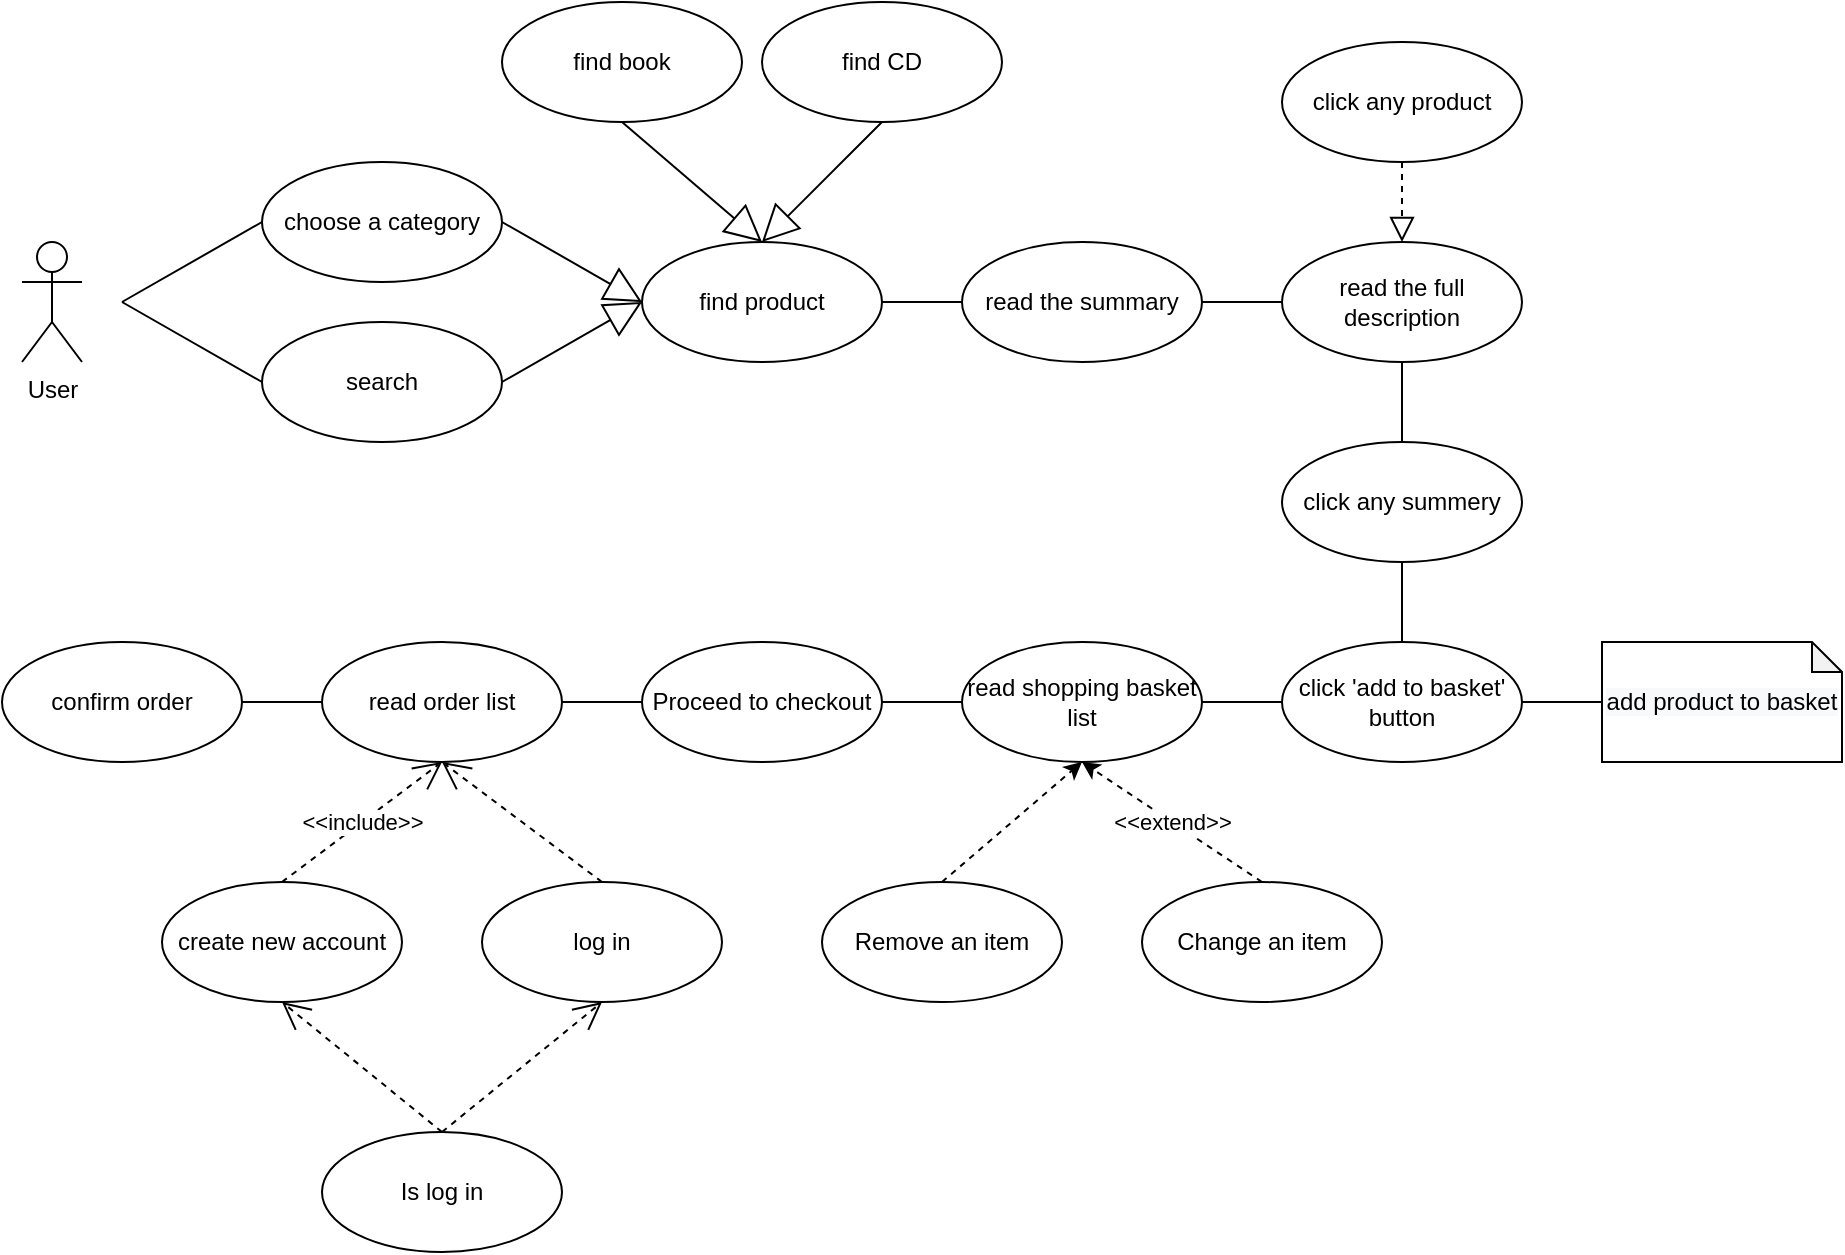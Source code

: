 <mxfile version="17.4.2" type="github">
  <diagram id="JkiFyP9Au7jhmk_9FQFW" name="Page-1">
    <mxGraphModel dx="955" dy="1114" grid="1" gridSize="10" guides="1" tooltips="1" connect="1" arrows="1" fold="1" page="1" pageScale="1" pageWidth="827" pageHeight="1169" math="0" shadow="0">
      <root>
        <mxCell id="0" />
        <mxCell id="1" parent="0" />
        <mxCell id="3yqEsCJhF88DXLbGnoGs-1" value="User" style="shape=umlActor;verticalLabelPosition=bottom;verticalAlign=top;html=1;outlineConnect=0;" vertex="1" parent="1">
          <mxGeometry x="90" y="140" width="30" height="60" as="geometry" />
        </mxCell>
        <mxCell id="3yqEsCJhF88DXLbGnoGs-12" value="find book" style="ellipse;whiteSpace=wrap;html=1;" vertex="1" parent="1">
          <mxGeometry x="330" y="20" width="120" height="60" as="geometry" />
        </mxCell>
        <mxCell id="3yqEsCJhF88DXLbGnoGs-20" value="find CD" style="ellipse;whiteSpace=wrap;html=1;" vertex="1" parent="1">
          <mxGeometry x="460" y="20" width="120" height="60" as="geometry" />
        </mxCell>
        <mxCell id="3yqEsCJhF88DXLbGnoGs-30" value="" style="endArrow=block;endSize=16;endFill=0;html=1;rounded=0;exitX=0.5;exitY=1;exitDx=0;exitDy=0;entryX=0.5;entryY=0;entryDx=0;entryDy=0;" edge="1" parent="1" source="3yqEsCJhF88DXLbGnoGs-12" target="3yqEsCJhF88DXLbGnoGs-32">
          <mxGeometry width="160" relative="1" as="geometry">
            <mxPoint x="180" y="320" as="sourcePoint" />
            <mxPoint x="290" y="160" as="targetPoint" />
          </mxGeometry>
        </mxCell>
        <mxCell id="3yqEsCJhF88DXLbGnoGs-31" value="" style="endArrow=block;endSize=16;endFill=0;html=1;rounded=0;exitX=0.5;exitY=1;exitDx=0;exitDy=0;entryX=0.5;entryY=0;entryDx=0;entryDy=0;" edge="1" parent="1" source="3yqEsCJhF88DXLbGnoGs-20" target="3yqEsCJhF88DXLbGnoGs-32">
          <mxGeometry width="160" relative="1" as="geometry">
            <mxPoint x="470" y="340" as="sourcePoint" />
            <mxPoint x="290" y="160" as="targetPoint" />
          </mxGeometry>
        </mxCell>
        <mxCell id="3yqEsCJhF88DXLbGnoGs-32" value="find product" style="ellipse;whiteSpace=wrap;html=1;" vertex="1" parent="1">
          <mxGeometry x="400" y="140" width="120" height="60" as="geometry" />
        </mxCell>
        <mxCell id="3yqEsCJhF88DXLbGnoGs-33" value="choose a category" style="ellipse;whiteSpace=wrap;html=1;" vertex="1" parent="1">
          <mxGeometry x="210" y="100" width="120" height="60" as="geometry" />
        </mxCell>
        <mxCell id="3yqEsCJhF88DXLbGnoGs-34" value="search" style="ellipse;whiteSpace=wrap;html=1;" vertex="1" parent="1">
          <mxGeometry x="210" y="180" width="120" height="60" as="geometry" />
        </mxCell>
        <mxCell id="3yqEsCJhF88DXLbGnoGs-35" value="" style="endArrow=none;html=1;rounded=0;entryX=0;entryY=0.5;entryDx=0;entryDy=0;" edge="1" parent="1" target="3yqEsCJhF88DXLbGnoGs-33">
          <mxGeometry width="50" height="50" relative="1" as="geometry">
            <mxPoint x="140" y="170" as="sourcePoint" />
            <mxPoint x="480" y="330" as="targetPoint" />
          </mxGeometry>
        </mxCell>
        <mxCell id="3yqEsCJhF88DXLbGnoGs-36" value="" style="endArrow=none;html=1;rounded=0;entryX=0;entryY=0.5;entryDx=0;entryDy=0;" edge="1" parent="1" target="3yqEsCJhF88DXLbGnoGs-34">
          <mxGeometry width="50" height="50" relative="1" as="geometry">
            <mxPoint x="140" y="170" as="sourcePoint" />
            <mxPoint x="480" y="330" as="targetPoint" />
          </mxGeometry>
        </mxCell>
        <mxCell id="3yqEsCJhF88DXLbGnoGs-39" style="edgeStyle=orthogonalEdgeStyle;rounded=0;orthogonalLoop=1;jettySize=auto;html=1;exitX=0.5;exitY=1;exitDx=0;exitDy=0;" edge="1" parent="1" source="3yqEsCJhF88DXLbGnoGs-34" target="3yqEsCJhF88DXLbGnoGs-34">
          <mxGeometry relative="1" as="geometry" />
        </mxCell>
        <mxCell id="3yqEsCJhF88DXLbGnoGs-40" value="" style="endArrow=none;html=1;rounded=0;entryX=1;entryY=0.5;entryDx=0;entryDy=0;exitX=0;exitY=0.5;exitDx=0;exitDy=0;" edge="1" parent="1" source="3yqEsCJhF88DXLbGnoGs-41" target="3yqEsCJhF88DXLbGnoGs-32">
          <mxGeometry width="50" height="50" relative="1" as="geometry">
            <mxPoint x="590" y="170" as="sourcePoint" />
            <mxPoint x="480" y="330" as="targetPoint" />
          </mxGeometry>
        </mxCell>
        <mxCell id="3yqEsCJhF88DXLbGnoGs-41" value="read the summary" style="ellipse;whiteSpace=wrap;html=1;" vertex="1" parent="1">
          <mxGeometry x="560" y="140" width="120" height="60" as="geometry" />
        </mxCell>
        <mxCell id="3yqEsCJhF88DXLbGnoGs-42" value="" style="endArrow=block;endSize=16;endFill=0;html=1;rounded=0;exitX=1;exitY=0.5;exitDx=0;exitDy=0;" edge="1" parent="1" source="3yqEsCJhF88DXLbGnoGs-34">
          <mxGeometry width="160" relative="1" as="geometry">
            <mxPoint x="400" y="90" as="sourcePoint" />
            <mxPoint x="400" y="170" as="targetPoint" />
          </mxGeometry>
        </mxCell>
        <mxCell id="3yqEsCJhF88DXLbGnoGs-43" value="" style="endArrow=block;endSize=16;endFill=0;html=1;rounded=0;exitX=1;exitY=0.5;exitDx=0;exitDy=0;entryX=0;entryY=0.5;entryDx=0;entryDy=0;" edge="1" parent="1" source="3yqEsCJhF88DXLbGnoGs-33" target="3yqEsCJhF88DXLbGnoGs-32">
          <mxGeometry width="160" relative="1" as="geometry">
            <mxPoint x="410" y="100" as="sourcePoint" />
            <mxPoint x="480" y="160" as="targetPoint" />
          </mxGeometry>
        </mxCell>
        <mxCell id="3yqEsCJhF88DXLbGnoGs-44" value="click any product" style="ellipse;whiteSpace=wrap;html=1;" vertex="1" parent="1">
          <mxGeometry x="720" y="40" width="120" height="60" as="geometry" />
        </mxCell>
        <mxCell id="3yqEsCJhF88DXLbGnoGs-76" style="endArrow=none;html=1;rounded=0;exitX=0.5;exitY=1;exitDx=0;exitDy=0;entryX=0.5;entryY=0;entryDx=0;entryDy=0;" edge="1" parent="1" source="3yqEsCJhF88DXLbGnoGs-46" target="3yqEsCJhF88DXLbGnoGs-47">
          <mxGeometry relative="1" as="geometry" />
        </mxCell>
        <mxCell id="3yqEsCJhF88DXLbGnoGs-46" value="read the full description" style="ellipse;whiteSpace=wrap;html=1;" vertex="1" parent="1">
          <mxGeometry x="720" y="140" width="120" height="60" as="geometry" />
        </mxCell>
        <mxCell id="3yqEsCJhF88DXLbGnoGs-47" value="click any summery" style="ellipse;whiteSpace=wrap;html=1;" vertex="1" parent="1">
          <mxGeometry x="720" y="240" width="120" height="60" as="geometry" />
        </mxCell>
        <mxCell id="3yqEsCJhF88DXLbGnoGs-49" value="click &#39;add to basket&#39; button" style="ellipse;whiteSpace=wrap;html=1;" vertex="1" parent="1">
          <mxGeometry x="720" y="340" width="120" height="60" as="geometry" />
        </mxCell>
        <mxCell id="3yqEsCJhF88DXLbGnoGs-53" value="read shopping basket list" style="ellipse;whiteSpace=wrap;html=1;" vertex="1" parent="1">
          <mxGeometry x="560" y="340" width="120" height="60" as="geometry" />
        </mxCell>
        <mxCell id="3yqEsCJhF88DXLbGnoGs-54" value="Remove an item" style="ellipse;whiteSpace=wrap;html=1;" vertex="1" parent="1">
          <mxGeometry x="490" y="460" width="120" height="60" as="geometry" />
        </mxCell>
        <mxCell id="3yqEsCJhF88DXLbGnoGs-55" value="Change an item" style="ellipse;whiteSpace=wrap;html=1;" vertex="1" parent="1">
          <mxGeometry x="650" y="460" width="120" height="60" as="geometry" />
        </mxCell>
        <mxCell id="3yqEsCJhF88DXLbGnoGs-56" value="Proceed to checkout" style="ellipse;whiteSpace=wrap;html=1;" vertex="1" parent="1">
          <mxGeometry x="400" y="340" width="120" height="60" as="geometry" />
        </mxCell>
        <mxCell id="3yqEsCJhF88DXLbGnoGs-81" style="endArrow=none;html=1;rounded=0;exitX=0;exitY=0.5;exitDx=0;exitDy=0;entryX=1;entryY=0.5;entryDx=0;entryDy=0;" edge="1" parent="1" source="3yqEsCJhF88DXLbGnoGs-57" target="3yqEsCJhF88DXLbGnoGs-58">
          <mxGeometry relative="1" as="geometry" />
        </mxCell>
        <mxCell id="3yqEsCJhF88DXLbGnoGs-57" value="read order list" style="ellipse;whiteSpace=wrap;html=1;" vertex="1" parent="1">
          <mxGeometry x="240" y="340" width="120" height="60" as="geometry" />
        </mxCell>
        <mxCell id="3yqEsCJhF88DXLbGnoGs-58" value="confirm order" style="ellipse;whiteSpace=wrap;html=1;" vertex="1" parent="1">
          <mxGeometry x="80" y="340" width="120" height="60" as="geometry" />
        </mxCell>
        <mxCell id="3yqEsCJhF88DXLbGnoGs-60" value="Is log in" style="ellipse;whiteSpace=wrap;html=1;" vertex="1" parent="1">
          <mxGeometry x="240" y="585" width="120" height="60" as="geometry" />
        </mxCell>
        <mxCell id="3yqEsCJhF88DXLbGnoGs-61" value="create new account" style="ellipse;whiteSpace=wrap;html=1;" vertex="1" parent="1">
          <mxGeometry x="160" y="460" width="120" height="60" as="geometry" />
        </mxCell>
        <mxCell id="3yqEsCJhF88DXLbGnoGs-63" value="log in" style="ellipse;whiteSpace=wrap;html=1;" vertex="1" parent="1">
          <mxGeometry x="320" y="460" width="120" height="60" as="geometry" />
        </mxCell>
        <mxCell id="3yqEsCJhF88DXLbGnoGs-84" value="" style="endArrow=open;endSize=12;dashed=1;html=1;rounded=0;exitX=0.5;exitY=0;exitDx=0;exitDy=0;entryX=0.5;entryY=1;entryDx=0;entryDy=0;" edge="1" parent="1" source="3yqEsCJhF88DXLbGnoGs-63" target="3yqEsCJhF88DXLbGnoGs-57">
          <mxGeometry width="160" relative="1" as="geometry">
            <mxPoint x="970" y="360" as="sourcePoint" />
            <mxPoint x="1130" y="360" as="targetPoint" />
          </mxGeometry>
        </mxCell>
        <mxCell id="3yqEsCJhF88DXLbGnoGs-85" value="&amp;lt;&amp;lt;include&amp;gt;&amp;gt;" style="endArrow=open;endSize=12;dashed=1;html=1;rounded=0;exitX=0.5;exitY=0;exitDx=0;exitDy=0;entryX=0.5;entryY=1;entryDx=0;entryDy=0;" edge="1" parent="1" source="3yqEsCJhF88DXLbGnoGs-61" target="3yqEsCJhF88DXLbGnoGs-57">
          <mxGeometry width="160" relative="1" as="geometry">
            <mxPoint x="980" y="360.0" as="sourcePoint" />
            <mxPoint x="1140" y="360.0" as="targetPoint" />
          </mxGeometry>
        </mxCell>
        <mxCell id="3yqEsCJhF88DXLbGnoGs-91" value="" style="endArrow=open;endSize=12;dashed=1;html=1;rounded=0;exitX=0.5;exitY=0;exitDx=0;exitDy=0;entryX=0.5;entryY=1;entryDx=0;entryDy=0;" edge="1" parent="1" source="3yqEsCJhF88DXLbGnoGs-60" target="3yqEsCJhF88DXLbGnoGs-63">
          <mxGeometry width="160" relative="1" as="geometry">
            <mxPoint x="890" y="720.0" as="sourcePoint" />
            <mxPoint x="850" y="680.0" as="targetPoint" />
          </mxGeometry>
        </mxCell>
        <mxCell id="3yqEsCJhF88DXLbGnoGs-92" value="" style="endArrow=open;endSize=12;dashed=1;html=1;rounded=0;exitX=0.5;exitY=0;exitDx=0;exitDy=0;entryX=0.5;entryY=1;entryDx=0;entryDy=0;" edge="1" parent="1" source="3yqEsCJhF88DXLbGnoGs-60" target="3yqEsCJhF88DXLbGnoGs-61">
          <mxGeometry width="160" relative="1" as="geometry">
            <mxPoint x="900" y="730.0" as="sourcePoint" />
            <mxPoint x="860" y="690.0" as="targetPoint" />
          </mxGeometry>
        </mxCell>
        <mxCell id="3yqEsCJhF88DXLbGnoGs-98" value="&amp;lt;&amp;lt;extend&amp;gt;&amp;gt;" style="endArrow=classic;endSize=6;dashed=1;html=1;rounded=0;exitX=0.5;exitY=0;exitDx=0;exitDy=0;entryX=0.5;entryY=1;entryDx=0;entryDy=0;" edge="1" parent="1" source="3yqEsCJhF88DXLbGnoGs-55" target="3yqEsCJhF88DXLbGnoGs-53">
          <mxGeometry width="160" relative="1" as="geometry">
            <mxPoint x="890" y="640.0" as="sourcePoint" />
            <mxPoint x="850" y="490" as="targetPoint" />
          </mxGeometry>
        </mxCell>
        <mxCell id="3yqEsCJhF88DXLbGnoGs-99" value="" style="endArrow=classic;endSize=6;dashed=1;html=1;rounded=0;exitX=0.5;exitY=0;exitDx=0;exitDy=0;entryX=0.5;entryY=1;entryDx=0;entryDy=0;" edge="1" parent="1" source="3yqEsCJhF88DXLbGnoGs-54" target="3yqEsCJhF88DXLbGnoGs-53">
          <mxGeometry width="160" relative="1" as="geometry">
            <mxPoint x="900" y="650.0" as="sourcePoint" />
            <mxPoint x="860" y="690.0" as="targetPoint" />
          </mxGeometry>
        </mxCell>
        <mxCell id="3yqEsCJhF88DXLbGnoGs-105" style="endArrow=none;html=1;rounded=0;exitX=0;exitY=0.5;exitDx=0;exitDy=0;entryX=1;entryY=0.5;entryDx=0;entryDy=0;" edge="1" parent="1" source="3yqEsCJhF88DXLbGnoGs-53" target="3yqEsCJhF88DXLbGnoGs-56">
          <mxGeometry relative="1" as="geometry">
            <mxPoint x="790" y="210" as="sourcePoint" />
            <mxPoint x="790" y="250" as="targetPoint" />
          </mxGeometry>
        </mxCell>
        <mxCell id="3yqEsCJhF88DXLbGnoGs-106" style="endArrow=none;html=1;rounded=0;exitX=0;exitY=0.5;exitDx=0;exitDy=0;entryX=1;entryY=0.5;entryDx=0;entryDy=0;" edge="1" parent="1" source="3yqEsCJhF88DXLbGnoGs-56" target="3yqEsCJhF88DXLbGnoGs-57">
          <mxGeometry relative="1" as="geometry">
            <mxPoint x="800" y="220" as="sourcePoint" />
            <mxPoint x="800" y="260" as="targetPoint" />
          </mxGeometry>
        </mxCell>
        <mxCell id="3yqEsCJhF88DXLbGnoGs-107" style="endArrow=none;html=1;rounded=0;exitX=0;exitY=0.5;exitDx=0;exitDy=0;entryX=1;entryY=0.5;entryDx=0;entryDy=0;" edge="1" parent="1" source="3yqEsCJhF88DXLbGnoGs-49" target="3yqEsCJhF88DXLbGnoGs-53">
          <mxGeometry relative="1" as="geometry">
            <mxPoint x="810" y="230" as="sourcePoint" />
            <mxPoint x="810" y="270" as="targetPoint" />
          </mxGeometry>
        </mxCell>
        <mxCell id="3yqEsCJhF88DXLbGnoGs-108" style="endArrow=none;html=1;rounded=0;exitX=0.5;exitY=1;exitDx=0;exitDy=0;entryX=0.5;entryY=0;entryDx=0;entryDy=0;" edge="1" parent="1" source="3yqEsCJhF88DXLbGnoGs-47" target="3yqEsCJhF88DXLbGnoGs-49">
          <mxGeometry relative="1" as="geometry">
            <mxPoint x="820" y="240" as="sourcePoint" />
            <mxPoint x="820" y="280" as="targetPoint" />
          </mxGeometry>
        </mxCell>
        <mxCell id="3yqEsCJhF88DXLbGnoGs-109" style="endArrow=none;html=1;rounded=0;exitX=0;exitY=0.5;exitDx=0;exitDy=0;entryX=1;entryY=0.5;entryDx=0;entryDy=0;exitPerimeter=0;" edge="1" parent="1" source="3yqEsCJhF88DXLbGnoGs-114" target="3yqEsCJhF88DXLbGnoGs-49">
          <mxGeometry relative="1" as="geometry">
            <mxPoint x="880" y="370" as="sourcePoint" />
            <mxPoint x="790" y="550" as="targetPoint" />
          </mxGeometry>
        </mxCell>
        <mxCell id="3yqEsCJhF88DXLbGnoGs-110" value="" style="endArrow=block;endSize=10;endFill=0;dashed=1;html=1;rounded=0;exitX=0.5;exitY=1;exitDx=0;exitDy=0;entryX=0.5;entryY=0;entryDx=0;entryDy=0;" edge="1" parent="1" source="3yqEsCJhF88DXLbGnoGs-44" target="3yqEsCJhF88DXLbGnoGs-46">
          <mxGeometry width="160" relative="1" as="geometry">
            <mxPoint x="890" y="440" as="sourcePoint" />
            <mxPoint x="850.0" y="480" as="targetPoint" />
          </mxGeometry>
        </mxCell>
        <mxCell id="3yqEsCJhF88DXLbGnoGs-111" value="" style="endArrow=none;html=1;rounded=0;exitX=0;exitY=0.5;exitDx=0;exitDy=0;" edge="1" parent="1" source="3yqEsCJhF88DXLbGnoGs-46">
          <mxGeometry width="50" height="50" relative="1" as="geometry">
            <mxPoint x="570.0" y="180" as="sourcePoint" />
            <mxPoint x="680" y="170" as="targetPoint" />
          </mxGeometry>
        </mxCell>
        <mxCell id="3yqEsCJhF88DXLbGnoGs-114" value="&#xa;&#xa;&lt;span style=&quot;color: rgb(0, 0, 0); font-family: helvetica; font-size: 12px; font-style: normal; font-weight: 400; letter-spacing: normal; text-align: center; text-indent: 0px; text-transform: none; word-spacing: 0px; background-color: rgb(248, 249, 250); display: inline; float: none;&quot;&gt;add product to basket&lt;/span&gt;&#xa;&#xa;" style="shape=note;whiteSpace=wrap;html=1;backgroundOutline=1;darkOpacity=0.05;size=15;" vertex="1" parent="1">
          <mxGeometry x="880" y="340" width="120" height="60" as="geometry" />
        </mxCell>
      </root>
    </mxGraphModel>
  </diagram>
</mxfile>
